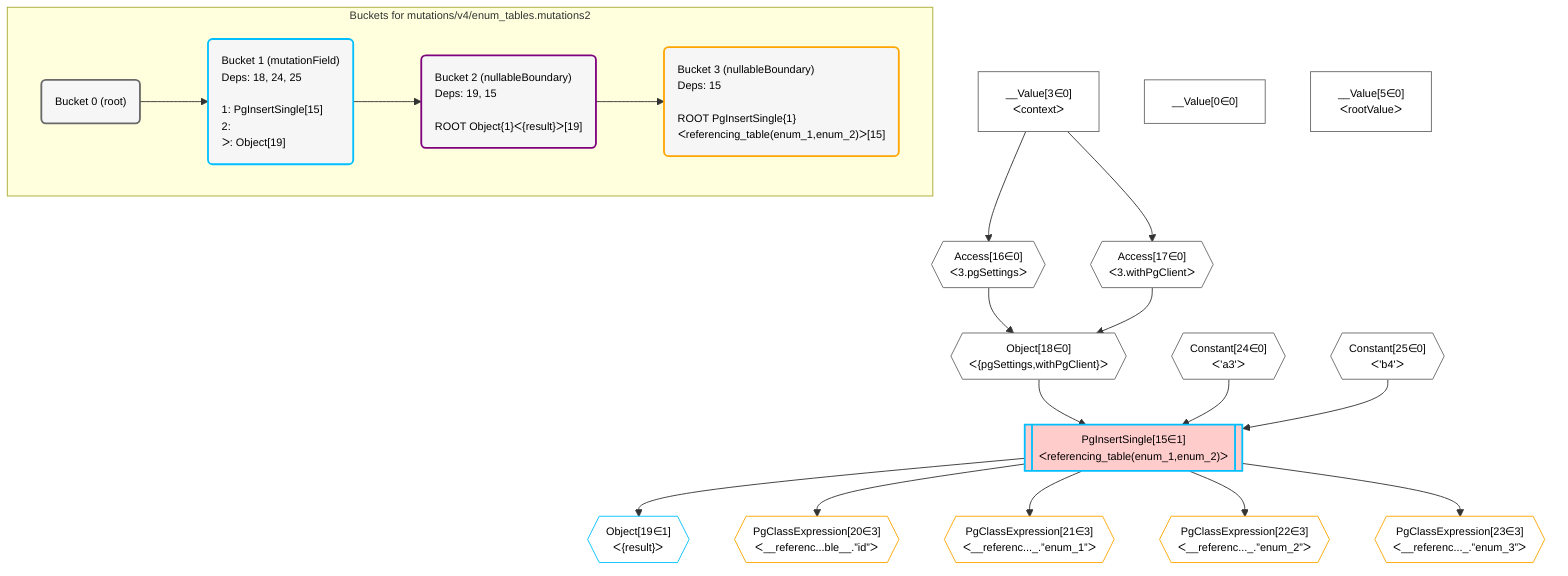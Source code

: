 %%{init: {'themeVariables': { 'fontSize': '12px'}}}%%
graph TD
    classDef path fill:#eee,stroke:#000,color:#000
    classDef plan fill:#fff,stroke-width:1px,color:#000
    classDef itemplan fill:#fff,stroke-width:2px,color:#000
    classDef unbatchedplan fill:#dff,stroke-width:1px,color:#000
    classDef sideeffectplan fill:#fcc,stroke-width:2px,color:#000
    classDef bucket fill:#f6f6f6,color:#000,stroke-width:2px,text-align:left


    %% plan dependencies
    Object18{{"Object[18∈0]<br />ᐸ{pgSettings,withPgClient}ᐳ"}}:::plan
    Access16{{"Access[16∈0]<br />ᐸ3.pgSettingsᐳ"}}:::plan
    Access17{{"Access[17∈0]<br />ᐸ3.withPgClientᐳ"}}:::plan
    Access16 & Access17 --> Object18
    __Value3["__Value[3∈0]<br />ᐸcontextᐳ"]:::plan
    __Value3 --> Access16
    __Value3 --> Access17
    __Value0["__Value[0∈0]"]:::plan
    __Value5["__Value[5∈0]<br />ᐸrootValueᐳ"]:::plan
    Constant24{{"Constant[24∈0]<br />ᐸ'a3'ᐳ"}}:::plan
    Constant25{{"Constant[25∈0]<br />ᐸ'b4'ᐳ"}}:::plan
    PgInsertSingle15[["PgInsertSingle[15∈1]<br />ᐸreferencing_table(enum_1,enum_2)ᐳ"]]:::sideeffectplan
    Object18 & Constant24 & Constant25 --> PgInsertSingle15
    Object19{{"Object[19∈1]<br />ᐸ{result}ᐳ"}}:::plan
    PgInsertSingle15 --> Object19
    PgClassExpression20{{"PgClassExpression[20∈3]<br />ᐸ__referenc...ble__.”id”ᐳ"}}:::plan
    PgInsertSingle15 --> PgClassExpression20
    PgClassExpression21{{"PgClassExpression[21∈3]<br />ᐸ__referenc..._.”enum_1”ᐳ"}}:::plan
    PgInsertSingle15 --> PgClassExpression21
    PgClassExpression22{{"PgClassExpression[22∈3]<br />ᐸ__referenc..._.”enum_2”ᐳ"}}:::plan
    PgInsertSingle15 --> PgClassExpression22
    PgClassExpression23{{"PgClassExpression[23∈3]<br />ᐸ__referenc..._.”enum_3”ᐳ"}}:::plan
    PgInsertSingle15 --> PgClassExpression23

    %% define steps

    subgraph "Buckets for mutations/v4/enum_tables.mutations2"
    Bucket0("Bucket 0 (root)"):::bucket
    classDef bucket0 stroke:#696969
    class Bucket0,__Value0,__Value3,__Value5,Access16,Access17,Object18,Constant24,Constant25 bucket0
    Bucket1("Bucket 1 (mutationField)<br />Deps: 18, 24, 25<br /><br />1: PgInsertSingle[15]<br />2: <br />ᐳ: Object[19]"):::bucket
    classDef bucket1 stroke:#00bfff
    class Bucket1,PgInsertSingle15,Object19 bucket1
    Bucket2("Bucket 2 (nullableBoundary)<br />Deps: 19, 15<br /><br />ROOT Object{1}ᐸ{result}ᐳ[19]"):::bucket
    classDef bucket2 stroke:#7f007f
    class Bucket2 bucket2
    Bucket3("Bucket 3 (nullableBoundary)<br />Deps: 15<br /><br />ROOT PgInsertSingle{1}ᐸreferencing_table(enum_1,enum_2)ᐳ[15]"):::bucket
    classDef bucket3 stroke:#ffa500
    class Bucket3,PgClassExpression20,PgClassExpression21,PgClassExpression22,PgClassExpression23 bucket3
    Bucket0 --> Bucket1
    Bucket1 --> Bucket2
    Bucket2 --> Bucket3
    end